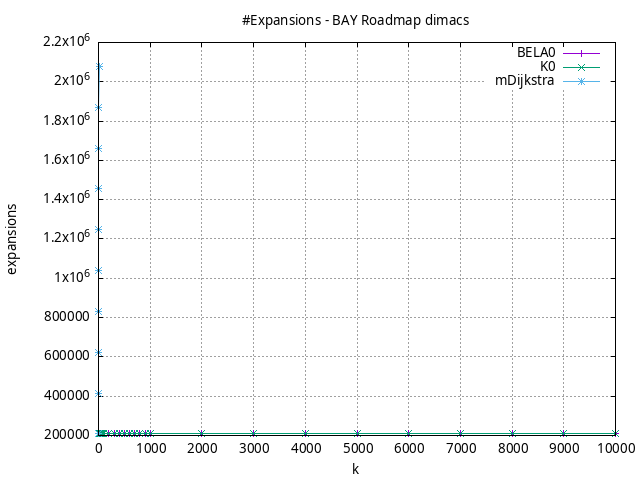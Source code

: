 #!/usr/bin/gnuplot
# -*- coding: utf-8 -*-
#
# results/roadmap/dimacs/BAY/USA-road-d.BAY.brute-force.expansions.gnuplot
#
# Started on 01/09/2024 14:30:20
# Author: Carlos Linares López
set grid
set xlabel "k"
set ylabel "expansions"

set title "#Expansions - BAY Roadmap dimacs"

set terminal png enhanced font "Ariel,10"
set output 'USA-road-d.BAY.brute-force.expansions.png'

plot "-" title "BELA0"      with linesp, "-" title "K0"      with linesp, "-" title "mDijkstra"      with linesp

	1 207781.0
	2 207782.98
	3 207785.32
	4 207786.66
	5 207788.51
	6 207789.14
	7 207790.3
	8 207791.11
	9 207792.35
	10 207793.05
	20 207797.95
	30 207801.29
	40 207803.82
	50 207805.89
	60 207807.4
	70 207808.63
	80 207809.9
	90 207811.11
	100 207812.2
	200 207818.88
	300 207823.0
	400 207826.19
	500 207828.68
	600 207830.77
	700 207832.74
	800 207834.21
	900 207835.66
	1000 207836.98
	2000 207845.42
	3000 207850.52
	4000 207854.53
	5000 207857.5
	6000 207859.94
	7000 207861.98
	8000 207863.69
	9000 207865.15
	10000 207866.65
end
	1 207783.98
	2 208485.72
	3 208714.89
	4 208770.37
	5 208867.3
	6 208875.58
	7 209044.46
	8 209045.37
	9 209301.97
	10 209333.15
	20 209622.66
	30 209944.24
	40 210032.82
	50 210082.36
	60 210101.2
	70 210130.11
	80 210190.95
	90 210206.79
	100 210249.78
	200 210446.46
	300 210507.41
	400 210679.75
	500 210764.1
	600 210813.08
	700 210927.45
	800 210973.03
	900 210996.12
	1000 211009.59
	2000 211114.99
	3000 211230.59
	4000 211565.58
	5000 211787.27
	6000 211845.2
	7000 211935.12
	8000 211947.79
	9000 211987.02
	10000 212104.4
end
	1 207781.0
	2 415564.42
	3 623349.81
	4 831134.59
	5 1038922.0
	6 1246705.39
	7 1454492.55
	8 1662277.29
	9 1870067.57
	10 2077853.37
end
